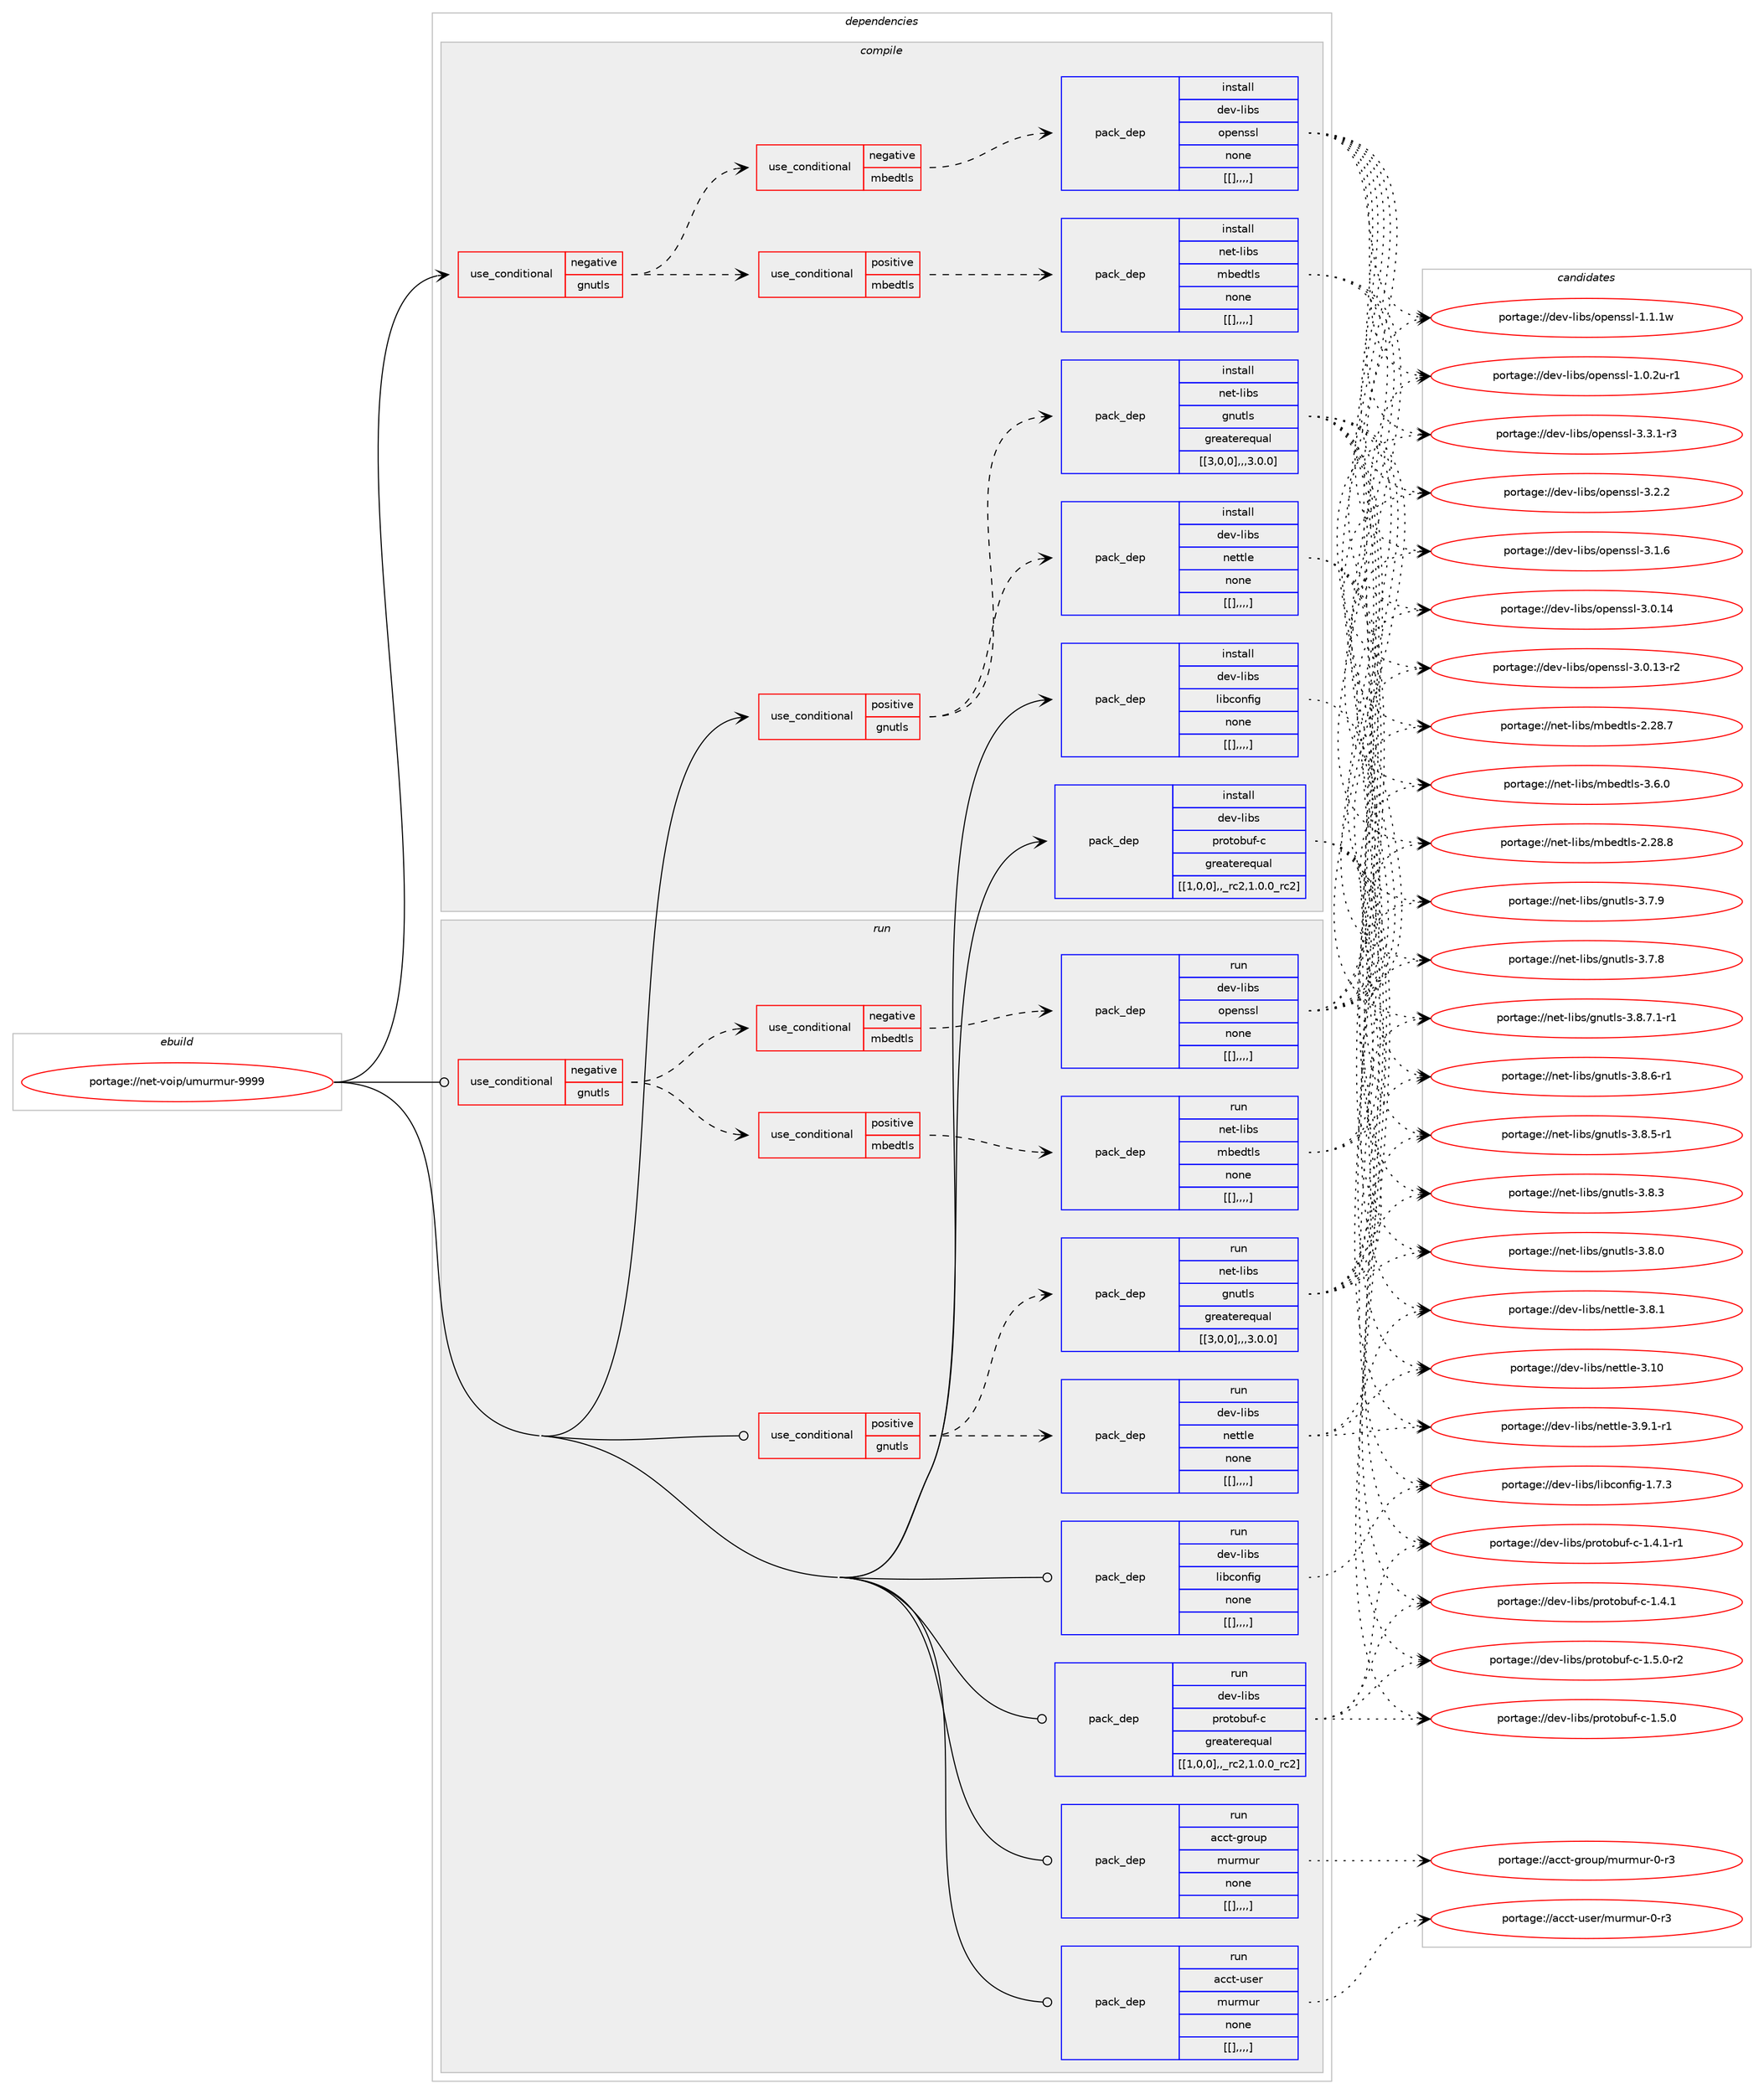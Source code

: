digraph prolog {

# *************
# Graph options
# *************

newrank=true;
concentrate=true;
compound=true;
graph [rankdir=LR,fontname=Helvetica,fontsize=10,ranksep=1.5];#, ranksep=2.5, nodesep=0.2];
edge  [arrowhead=vee];
node  [fontname=Helvetica,fontsize=10];

# **********
# The ebuild
# **********

subgraph cluster_leftcol {
color=gray;
label=<<i>ebuild</i>>;
id [label="portage://net-voip/umurmur-9999", color=red, width=4, href="../net-voip/umurmur-9999.svg"];
}

# ****************
# The dependencies
# ****************

subgraph cluster_midcol {
color=gray;
label=<<i>dependencies</i>>;
subgraph cluster_compile {
fillcolor="#eeeeee";
style=filled;
label=<<i>compile</i>>;
subgraph cond105729 {
dependency401566 [label=<<TABLE BORDER="0" CELLBORDER="1" CELLSPACING="0" CELLPADDING="4"><TR><TD ROWSPAN="3" CELLPADDING="10">use_conditional</TD></TR><TR><TD>negative</TD></TR><TR><TD>gnutls</TD></TR></TABLE>>, shape=none, color=red];
subgraph cond105730 {
dependency401567 [label=<<TABLE BORDER="0" CELLBORDER="1" CELLSPACING="0" CELLPADDING="4"><TR><TD ROWSPAN="3" CELLPADDING="10">use_conditional</TD></TR><TR><TD>positive</TD></TR><TR><TD>mbedtls</TD></TR></TABLE>>, shape=none, color=red];
subgraph pack292902 {
dependency401568 [label=<<TABLE BORDER="0" CELLBORDER="1" CELLSPACING="0" CELLPADDING="4" WIDTH="220"><TR><TD ROWSPAN="6" CELLPADDING="30">pack_dep</TD></TR><TR><TD WIDTH="110">install</TD></TR><TR><TD>net-libs</TD></TR><TR><TD>mbedtls</TD></TR><TR><TD>none</TD></TR><TR><TD>[[],,,,]</TD></TR></TABLE>>, shape=none, color=blue];
}
dependency401567:e -> dependency401568:w [weight=20,style="dashed",arrowhead="vee"];
}
dependency401566:e -> dependency401567:w [weight=20,style="dashed",arrowhead="vee"];
subgraph cond105731 {
dependency401569 [label=<<TABLE BORDER="0" CELLBORDER="1" CELLSPACING="0" CELLPADDING="4"><TR><TD ROWSPAN="3" CELLPADDING="10">use_conditional</TD></TR><TR><TD>negative</TD></TR><TR><TD>mbedtls</TD></TR></TABLE>>, shape=none, color=red];
subgraph pack292903 {
dependency401570 [label=<<TABLE BORDER="0" CELLBORDER="1" CELLSPACING="0" CELLPADDING="4" WIDTH="220"><TR><TD ROWSPAN="6" CELLPADDING="30">pack_dep</TD></TR><TR><TD WIDTH="110">install</TD></TR><TR><TD>dev-libs</TD></TR><TR><TD>openssl</TD></TR><TR><TD>none</TD></TR><TR><TD>[[],,,,]</TD></TR></TABLE>>, shape=none, color=blue];
}
dependency401569:e -> dependency401570:w [weight=20,style="dashed",arrowhead="vee"];
}
dependency401566:e -> dependency401569:w [weight=20,style="dashed",arrowhead="vee"];
}
id:e -> dependency401566:w [weight=20,style="solid",arrowhead="vee"];
subgraph cond105732 {
dependency401571 [label=<<TABLE BORDER="0" CELLBORDER="1" CELLSPACING="0" CELLPADDING="4"><TR><TD ROWSPAN="3" CELLPADDING="10">use_conditional</TD></TR><TR><TD>positive</TD></TR><TR><TD>gnutls</TD></TR></TABLE>>, shape=none, color=red];
subgraph pack292904 {
dependency401572 [label=<<TABLE BORDER="0" CELLBORDER="1" CELLSPACING="0" CELLPADDING="4" WIDTH="220"><TR><TD ROWSPAN="6" CELLPADDING="30">pack_dep</TD></TR><TR><TD WIDTH="110">install</TD></TR><TR><TD>dev-libs</TD></TR><TR><TD>nettle</TD></TR><TR><TD>none</TD></TR><TR><TD>[[],,,,]</TD></TR></TABLE>>, shape=none, color=blue];
}
dependency401571:e -> dependency401572:w [weight=20,style="dashed",arrowhead="vee"];
subgraph pack292905 {
dependency401573 [label=<<TABLE BORDER="0" CELLBORDER="1" CELLSPACING="0" CELLPADDING="4" WIDTH="220"><TR><TD ROWSPAN="6" CELLPADDING="30">pack_dep</TD></TR><TR><TD WIDTH="110">install</TD></TR><TR><TD>net-libs</TD></TR><TR><TD>gnutls</TD></TR><TR><TD>greaterequal</TD></TR><TR><TD>[[3,0,0],,,3.0.0]</TD></TR></TABLE>>, shape=none, color=blue];
}
dependency401571:e -> dependency401573:w [weight=20,style="dashed",arrowhead="vee"];
}
id:e -> dependency401571:w [weight=20,style="solid",arrowhead="vee"];
subgraph pack292906 {
dependency401574 [label=<<TABLE BORDER="0" CELLBORDER="1" CELLSPACING="0" CELLPADDING="4" WIDTH="220"><TR><TD ROWSPAN="6" CELLPADDING="30">pack_dep</TD></TR><TR><TD WIDTH="110">install</TD></TR><TR><TD>dev-libs</TD></TR><TR><TD>libconfig</TD></TR><TR><TD>none</TD></TR><TR><TD>[[],,,,]</TD></TR></TABLE>>, shape=none, color=blue];
}
id:e -> dependency401574:w [weight=20,style="solid",arrowhead="vee"];
subgraph pack292907 {
dependency401575 [label=<<TABLE BORDER="0" CELLBORDER="1" CELLSPACING="0" CELLPADDING="4" WIDTH="220"><TR><TD ROWSPAN="6" CELLPADDING="30">pack_dep</TD></TR><TR><TD WIDTH="110">install</TD></TR><TR><TD>dev-libs</TD></TR><TR><TD>protobuf-c</TD></TR><TR><TD>greaterequal</TD></TR><TR><TD>[[1,0,0],,_rc2,1.0.0_rc2]</TD></TR></TABLE>>, shape=none, color=blue];
}
id:e -> dependency401575:w [weight=20,style="solid",arrowhead="vee"];
}
subgraph cluster_compileandrun {
fillcolor="#eeeeee";
style=filled;
label=<<i>compile and run</i>>;
}
subgraph cluster_run {
fillcolor="#eeeeee";
style=filled;
label=<<i>run</i>>;
subgraph cond105733 {
dependency401576 [label=<<TABLE BORDER="0" CELLBORDER="1" CELLSPACING="0" CELLPADDING="4"><TR><TD ROWSPAN="3" CELLPADDING="10">use_conditional</TD></TR><TR><TD>negative</TD></TR><TR><TD>gnutls</TD></TR></TABLE>>, shape=none, color=red];
subgraph cond105734 {
dependency401577 [label=<<TABLE BORDER="0" CELLBORDER="1" CELLSPACING="0" CELLPADDING="4"><TR><TD ROWSPAN="3" CELLPADDING="10">use_conditional</TD></TR><TR><TD>positive</TD></TR><TR><TD>mbedtls</TD></TR></TABLE>>, shape=none, color=red];
subgraph pack292908 {
dependency401578 [label=<<TABLE BORDER="0" CELLBORDER="1" CELLSPACING="0" CELLPADDING="4" WIDTH="220"><TR><TD ROWSPAN="6" CELLPADDING="30">pack_dep</TD></TR><TR><TD WIDTH="110">run</TD></TR><TR><TD>net-libs</TD></TR><TR><TD>mbedtls</TD></TR><TR><TD>none</TD></TR><TR><TD>[[],,,,]</TD></TR></TABLE>>, shape=none, color=blue];
}
dependency401577:e -> dependency401578:w [weight=20,style="dashed",arrowhead="vee"];
}
dependency401576:e -> dependency401577:w [weight=20,style="dashed",arrowhead="vee"];
subgraph cond105735 {
dependency401579 [label=<<TABLE BORDER="0" CELLBORDER="1" CELLSPACING="0" CELLPADDING="4"><TR><TD ROWSPAN="3" CELLPADDING="10">use_conditional</TD></TR><TR><TD>negative</TD></TR><TR><TD>mbedtls</TD></TR></TABLE>>, shape=none, color=red];
subgraph pack292909 {
dependency401580 [label=<<TABLE BORDER="0" CELLBORDER="1" CELLSPACING="0" CELLPADDING="4" WIDTH="220"><TR><TD ROWSPAN="6" CELLPADDING="30">pack_dep</TD></TR><TR><TD WIDTH="110">run</TD></TR><TR><TD>dev-libs</TD></TR><TR><TD>openssl</TD></TR><TR><TD>none</TD></TR><TR><TD>[[],,,,]</TD></TR></TABLE>>, shape=none, color=blue];
}
dependency401579:e -> dependency401580:w [weight=20,style="dashed",arrowhead="vee"];
}
dependency401576:e -> dependency401579:w [weight=20,style="dashed",arrowhead="vee"];
}
id:e -> dependency401576:w [weight=20,style="solid",arrowhead="odot"];
subgraph cond105736 {
dependency401581 [label=<<TABLE BORDER="0" CELLBORDER="1" CELLSPACING="0" CELLPADDING="4"><TR><TD ROWSPAN="3" CELLPADDING="10">use_conditional</TD></TR><TR><TD>positive</TD></TR><TR><TD>gnutls</TD></TR></TABLE>>, shape=none, color=red];
subgraph pack292910 {
dependency401582 [label=<<TABLE BORDER="0" CELLBORDER="1" CELLSPACING="0" CELLPADDING="4" WIDTH="220"><TR><TD ROWSPAN="6" CELLPADDING="30">pack_dep</TD></TR><TR><TD WIDTH="110">run</TD></TR><TR><TD>dev-libs</TD></TR><TR><TD>nettle</TD></TR><TR><TD>none</TD></TR><TR><TD>[[],,,,]</TD></TR></TABLE>>, shape=none, color=blue];
}
dependency401581:e -> dependency401582:w [weight=20,style="dashed",arrowhead="vee"];
subgraph pack292911 {
dependency401583 [label=<<TABLE BORDER="0" CELLBORDER="1" CELLSPACING="0" CELLPADDING="4" WIDTH="220"><TR><TD ROWSPAN="6" CELLPADDING="30">pack_dep</TD></TR><TR><TD WIDTH="110">run</TD></TR><TR><TD>net-libs</TD></TR><TR><TD>gnutls</TD></TR><TR><TD>greaterequal</TD></TR><TR><TD>[[3,0,0],,,3.0.0]</TD></TR></TABLE>>, shape=none, color=blue];
}
dependency401581:e -> dependency401583:w [weight=20,style="dashed",arrowhead="vee"];
}
id:e -> dependency401581:w [weight=20,style="solid",arrowhead="odot"];
subgraph pack292912 {
dependency401584 [label=<<TABLE BORDER="0" CELLBORDER="1" CELLSPACING="0" CELLPADDING="4" WIDTH="220"><TR><TD ROWSPAN="6" CELLPADDING="30">pack_dep</TD></TR><TR><TD WIDTH="110">run</TD></TR><TR><TD>acct-group</TD></TR><TR><TD>murmur</TD></TR><TR><TD>none</TD></TR><TR><TD>[[],,,,]</TD></TR></TABLE>>, shape=none, color=blue];
}
id:e -> dependency401584:w [weight=20,style="solid",arrowhead="odot"];
subgraph pack292913 {
dependency401585 [label=<<TABLE BORDER="0" CELLBORDER="1" CELLSPACING="0" CELLPADDING="4" WIDTH="220"><TR><TD ROWSPAN="6" CELLPADDING="30">pack_dep</TD></TR><TR><TD WIDTH="110">run</TD></TR><TR><TD>acct-user</TD></TR><TR><TD>murmur</TD></TR><TR><TD>none</TD></TR><TR><TD>[[],,,,]</TD></TR></TABLE>>, shape=none, color=blue];
}
id:e -> dependency401585:w [weight=20,style="solid",arrowhead="odot"];
subgraph pack292914 {
dependency401586 [label=<<TABLE BORDER="0" CELLBORDER="1" CELLSPACING="0" CELLPADDING="4" WIDTH="220"><TR><TD ROWSPAN="6" CELLPADDING="30">pack_dep</TD></TR><TR><TD WIDTH="110">run</TD></TR><TR><TD>dev-libs</TD></TR><TR><TD>libconfig</TD></TR><TR><TD>none</TD></TR><TR><TD>[[],,,,]</TD></TR></TABLE>>, shape=none, color=blue];
}
id:e -> dependency401586:w [weight=20,style="solid",arrowhead="odot"];
subgraph pack292915 {
dependency401587 [label=<<TABLE BORDER="0" CELLBORDER="1" CELLSPACING="0" CELLPADDING="4" WIDTH="220"><TR><TD ROWSPAN="6" CELLPADDING="30">pack_dep</TD></TR><TR><TD WIDTH="110">run</TD></TR><TR><TD>dev-libs</TD></TR><TR><TD>protobuf-c</TD></TR><TR><TD>greaterequal</TD></TR><TR><TD>[[1,0,0],,_rc2,1.0.0_rc2]</TD></TR></TABLE>>, shape=none, color=blue];
}
id:e -> dependency401587:w [weight=20,style="solid",arrowhead="odot"];
}
}

# **************
# The candidates
# **************

subgraph cluster_choices {
rank=same;
color=gray;
label=<<i>candidates</i>>;

subgraph choice292902 {
color=black;
nodesep=1;
choice11010111645108105981154710998101100116108115455146544648 [label="portage://net-libs/mbedtls-3.6.0", color=red, width=4,href="../net-libs/mbedtls-3.6.0.svg"];
choice1101011164510810598115471099810110011610811545504650564656 [label="portage://net-libs/mbedtls-2.28.8", color=red, width=4,href="../net-libs/mbedtls-2.28.8.svg"];
choice1101011164510810598115471099810110011610811545504650564655 [label="portage://net-libs/mbedtls-2.28.7", color=red, width=4,href="../net-libs/mbedtls-2.28.7.svg"];
dependency401568:e -> choice11010111645108105981154710998101100116108115455146544648:w [style=dotted,weight="100"];
dependency401568:e -> choice1101011164510810598115471099810110011610811545504650564656:w [style=dotted,weight="100"];
dependency401568:e -> choice1101011164510810598115471099810110011610811545504650564655:w [style=dotted,weight="100"];
}
subgraph choice292903 {
color=black;
nodesep=1;
choice1001011184510810598115471111121011101151151084551465146494511451 [label="portage://dev-libs/openssl-3.3.1-r3", color=red, width=4,href="../dev-libs/openssl-3.3.1-r3.svg"];
choice100101118451081059811547111112101110115115108455146504650 [label="portage://dev-libs/openssl-3.2.2", color=red, width=4,href="../dev-libs/openssl-3.2.2.svg"];
choice100101118451081059811547111112101110115115108455146494654 [label="portage://dev-libs/openssl-3.1.6", color=red, width=4,href="../dev-libs/openssl-3.1.6.svg"];
choice10010111845108105981154711111210111011511510845514648464952 [label="portage://dev-libs/openssl-3.0.14", color=red, width=4,href="../dev-libs/openssl-3.0.14.svg"];
choice100101118451081059811547111112101110115115108455146484649514511450 [label="portage://dev-libs/openssl-3.0.13-r2", color=red, width=4,href="../dev-libs/openssl-3.0.13-r2.svg"];
choice100101118451081059811547111112101110115115108454946494649119 [label="portage://dev-libs/openssl-1.1.1w", color=red, width=4,href="../dev-libs/openssl-1.1.1w.svg"];
choice1001011184510810598115471111121011101151151084549464846501174511449 [label="portage://dev-libs/openssl-1.0.2u-r1", color=red, width=4,href="../dev-libs/openssl-1.0.2u-r1.svg"];
dependency401570:e -> choice1001011184510810598115471111121011101151151084551465146494511451:w [style=dotted,weight="100"];
dependency401570:e -> choice100101118451081059811547111112101110115115108455146504650:w [style=dotted,weight="100"];
dependency401570:e -> choice100101118451081059811547111112101110115115108455146494654:w [style=dotted,weight="100"];
dependency401570:e -> choice10010111845108105981154711111210111011511510845514648464952:w [style=dotted,weight="100"];
dependency401570:e -> choice100101118451081059811547111112101110115115108455146484649514511450:w [style=dotted,weight="100"];
dependency401570:e -> choice100101118451081059811547111112101110115115108454946494649119:w [style=dotted,weight="100"];
dependency401570:e -> choice1001011184510810598115471111121011101151151084549464846501174511449:w [style=dotted,weight="100"];
}
subgraph choice292904 {
color=black;
nodesep=1;
choice1001011184510810598115471101011161161081014551464948 [label="portage://dev-libs/nettle-3.10", color=red, width=4,href="../dev-libs/nettle-3.10.svg"];
choice1001011184510810598115471101011161161081014551465746494511449 [label="portage://dev-libs/nettle-3.9.1-r1", color=red, width=4,href="../dev-libs/nettle-3.9.1-r1.svg"];
choice100101118451081059811547110101116116108101455146564649 [label="portage://dev-libs/nettle-3.8.1", color=red, width=4,href="../dev-libs/nettle-3.8.1.svg"];
dependency401572:e -> choice1001011184510810598115471101011161161081014551464948:w [style=dotted,weight="100"];
dependency401572:e -> choice1001011184510810598115471101011161161081014551465746494511449:w [style=dotted,weight="100"];
dependency401572:e -> choice100101118451081059811547110101116116108101455146564649:w [style=dotted,weight="100"];
}
subgraph choice292905 {
color=black;
nodesep=1;
choice11010111645108105981154710311011711610811545514656465546494511449 [label="portage://net-libs/gnutls-3.8.7.1-r1", color=red, width=4,href="../net-libs/gnutls-3.8.7.1-r1.svg"];
choice1101011164510810598115471031101171161081154551465646544511449 [label="portage://net-libs/gnutls-3.8.6-r1", color=red, width=4,href="../net-libs/gnutls-3.8.6-r1.svg"];
choice1101011164510810598115471031101171161081154551465646534511449 [label="portage://net-libs/gnutls-3.8.5-r1", color=red, width=4,href="../net-libs/gnutls-3.8.5-r1.svg"];
choice110101116451081059811547103110117116108115455146564651 [label="portage://net-libs/gnutls-3.8.3", color=red, width=4,href="../net-libs/gnutls-3.8.3.svg"];
choice110101116451081059811547103110117116108115455146564648 [label="portage://net-libs/gnutls-3.8.0", color=red, width=4,href="../net-libs/gnutls-3.8.0.svg"];
choice110101116451081059811547103110117116108115455146554657 [label="portage://net-libs/gnutls-3.7.9", color=red, width=4,href="../net-libs/gnutls-3.7.9.svg"];
choice110101116451081059811547103110117116108115455146554656 [label="portage://net-libs/gnutls-3.7.8", color=red, width=4,href="../net-libs/gnutls-3.7.8.svg"];
dependency401573:e -> choice11010111645108105981154710311011711610811545514656465546494511449:w [style=dotted,weight="100"];
dependency401573:e -> choice1101011164510810598115471031101171161081154551465646544511449:w [style=dotted,weight="100"];
dependency401573:e -> choice1101011164510810598115471031101171161081154551465646534511449:w [style=dotted,weight="100"];
dependency401573:e -> choice110101116451081059811547103110117116108115455146564651:w [style=dotted,weight="100"];
dependency401573:e -> choice110101116451081059811547103110117116108115455146564648:w [style=dotted,weight="100"];
dependency401573:e -> choice110101116451081059811547103110117116108115455146554657:w [style=dotted,weight="100"];
dependency401573:e -> choice110101116451081059811547103110117116108115455146554656:w [style=dotted,weight="100"];
}
subgraph choice292906 {
color=black;
nodesep=1;
choice1001011184510810598115471081059899111110102105103454946554651 [label="portage://dev-libs/libconfig-1.7.3", color=red, width=4,href="../dev-libs/libconfig-1.7.3.svg"];
dependency401574:e -> choice1001011184510810598115471081059899111110102105103454946554651:w [style=dotted,weight="100"];
}
subgraph choice292907 {
color=black;
nodesep=1;
choice1001011184510810598115471121141111161119811710245994549465346484511450 [label="portage://dev-libs/protobuf-c-1.5.0-r2", color=red, width=4,href="../dev-libs/protobuf-c-1.5.0-r2.svg"];
choice100101118451081059811547112114111116111981171024599454946534648 [label="portage://dev-libs/protobuf-c-1.5.0", color=red, width=4,href="../dev-libs/protobuf-c-1.5.0.svg"];
choice1001011184510810598115471121141111161119811710245994549465246494511449 [label="portage://dev-libs/protobuf-c-1.4.1-r1", color=red, width=4,href="../dev-libs/protobuf-c-1.4.1-r1.svg"];
choice100101118451081059811547112114111116111981171024599454946524649 [label="portage://dev-libs/protobuf-c-1.4.1", color=red, width=4,href="../dev-libs/protobuf-c-1.4.1.svg"];
dependency401575:e -> choice1001011184510810598115471121141111161119811710245994549465346484511450:w [style=dotted,weight="100"];
dependency401575:e -> choice100101118451081059811547112114111116111981171024599454946534648:w [style=dotted,weight="100"];
dependency401575:e -> choice1001011184510810598115471121141111161119811710245994549465246494511449:w [style=dotted,weight="100"];
dependency401575:e -> choice100101118451081059811547112114111116111981171024599454946524649:w [style=dotted,weight="100"];
}
subgraph choice292908 {
color=black;
nodesep=1;
choice11010111645108105981154710998101100116108115455146544648 [label="portage://net-libs/mbedtls-3.6.0", color=red, width=4,href="../net-libs/mbedtls-3.6.0.svg"];
choice1101011164510810598115471099810110011610811545504650564656 [label="portage://net-libs/mbedtls-2.28.8", color=red, width=4,href="../net-libs/mbedtls-2.28.8.svg"];
choice1101011164510810598115471099810110011610811545504650564655 [label="portage://net-libs/mbedtls-2.28.7", color=red, width=4,href="../net-libs/mbedtls-2.28.7.svg"];
dependency401578:e -> choice11010111645108105981154710998101100116108115455146544648:w [style=dotted,weight="100"];
dependency401578:e -> choice1101011164510810598115471099810110011610811545504650564656:w [style=dotted,weight="100"];
dependency401578:e -> choice1101011164510810598115471099810110011610811545504650564655:w [style=dotted,weight="100"];
}
subgraph choice292909 {
color=black;
nodesep=1;
choice1001011184510810598115471111121011101151151084551465146494511451 [label="portage://dev-libs/openssl-3.3.1-r3", color=red, width=4,href="../dev-libs/openssl-3.3.1-r3.svg"];
choice100101118451081059811547111112101110115115108455146504650 [label="portage://dev-libs/openssl-3.2.2", color=red, width=4,href="../dev-libs/openssl-3.2.2.svg"];
choice100101118451081059811547111112101110115115108455146494654 [label="portage://dev-libs/openssl-3.1.6", color=red, width=4,href="../dev-libs/openssl-3.1.6.svg"];
choice10010111845108105981154711111210111011511510845514648464952 [label="portage://dev-libs/openssl-3.0.14", color=red, width=4,href="../dev-libs/openssl-3.0.14.svg"];
choice100101118451081059811547111112101110115115108455146484649514511450 [label="portage://dev-libs/openssl-3.0.13-r2", color=red, width=4,href="../dev-libs/openssl-3.0.13-r2.svg"];
choice100101118451081059811547111112101110115115108454946494649119 [label="portage://dev-libs/openssl-1.1.1w", color=red, width=4,href="../dev-libs/openssl-1.1.1w.svg"];
choice1001011184510810598115471111121011101151151084549464846501174511449 [label="portage://dev-libs/openssl-1.0.2u-r1", color=red, width=4,href="../dev-libs/openssl-1.0.2u-r1.svg"];
dependency401580:e -> choice1001011184510810598115471111121011101151151084551465146494511451:w [style=dotted,weight="100"];
dependency401580:e -> choice100101118451081059811547111112101110115115108455146504650:w [style=dotted,weight="100"];
dependency401580:e -> choice100101118451081059811547111112101110115115108455146494654:w [style=dotted,weight="100"];
dependency401580:e -> choice10010111845108105981154711111210111011511510845514648464952:w [style=dotted,weight="100"];
dependency401580:e -> choice100101118451081059811547111112101110115115108455146484649514511450:w [style=dotted,weight="100"];
dependency401580:e -> choice100101118451081059811547111112101110115115108454946494649119:w [style=dotted,weight="100"];
dependency401580:e -> choice1001011184510810598115471111121011101151151084549464846501174511449:w [style=dotted,weight="100"];
}
subgraph choice292910 {
color=black;
nodesep=1;
choice1001011184510810598115471101011161161081014551464948 [label="portage://dev-libs/nettle-3.10", color=red, width=4,href="../dev-libs/nettle-3.10.svg"];
choice1001011184510810598115471101011161161081014551465746494511449 [label="portage://dev-libs/nettle-3.9.1-r1", color=red, width=4,href="../dev-libs/nettle-3.9.1-r1.svg"];
choice100101118451081059811547110101116116108101455146564649 [label="portage://dev-libs/nettle-3.8.1", color=red, width=4,href="../dev-libs/nettle-3.8.1.svg"];
dependency401582:e -> choice1001011184510810598115471101011161161081014551464948:w [style=dotted,weight="100"];
dependency401582:e -> choice1001011184510810598115471101011161161081014551465746494511449:w [style=dotted,weight="100"];
dependency401582:e -> choice100101118451081059811547110101116116108101455146564649:w [style=dotted,weight="100"];
}
subgraph choice292911 {
color=black;
nodesep=1;
choice11010111645108105981154710311011711610811545514656465546494511449 [label="portage://net-libs/gnutls-3.8.7.1-r1", color=red, width=4,href="../net-libs/gnutls-3.8.7.1-r1.svg"];
choice1101011164510810598115471031101171161081154551465646544511449 [label="portage://net-libs/gnutls-3.8.6-r1", color=red, width=4,href="../net-libs/gnutls-3.8.6-r1.svg"];
choice1101011164510810598115471031101171161081154551465646534511449 [label="portage://net-libs/gnutls-3.8.5-r1", color=red, width=4,href="../net-libs/gnutls-3.8.5-r1.svg"];
choice110101116451081059811547103110117116108115455146564651 [label="portage://net-libs/gnutls-3.8.3", color=red, width=4,href="../net-libs/gnutls-3.8.3.svg"];
choice110101116451081059811547103110117116108115455146564648 [label="portage://net-libs/gnutls-3.8.0", color=red, width=4,href="../net-libs/gnutls-3.8.0.svg"];
choice110101116451081059811547103110117116108115455146554657 [label="portage://net-libs/gnutls-3.7.9", color=red, width=4,href="../net-libs/gnutls-3.7.9.svg"];
choice110101116451081059811547103110117116108115455146554656 [label="portage://net-libs/gnutls-3.7.8", color=red, width=4,href="../net-libs/gnutls-3.7.8.svg"];
dependency401583:e -> choice11010111645108105981154710311011711610811545514656465546494511449:w [style=dotted,weight="100"];
dependency401583:e -> choice1101011164510810598115471031101171161081154551465646544511449:w [style=dotted,weight="100"];
dependency401583:e -> choice1101011164510810598115471031101171161081154551465646534511449:w [style=dotted,weight="100"];
dependency401583:e -> choice110101116451081059811547103110117116108115455146564651:w [style=dotted,weight="100"];
dependency401583:e -> choice110101116451081059811547103110117116108115455146564648:w [style=dotted,weight="100"];
dependency401583:e -> choice110101116451081059811547103110117116108115455146554657:w [style=dotted,weight="100"];
dependency401583:e -> choice110101116451081059811547103110117116108115455146554656:w [style=dotted,weight="100"];
}
subgraph choice292912 {
color=black;
nodesep=1;
choice979999116451031141111171124710911711410911711445484511451 [label="portage://acct-group/murmur-0-r3", color=red, width=4,href="../acct-group/murmur-0-r3.svg"];
dependency401584:e -> choice979999116451031141111171124710911711410911711445484511451:w [style=dotted,weight="100"];
}
subgraph choice292913 {
color=black;
nodesep=1;
choice979999116451171151011144710911711410911711445484511451 [label="portage://acct-user/murmur-0-r3", color=red, width=4,href="../acct-user/murmur-0-r3.svg"];
dependency401585:e -> choice979999116451171151011144710911711410911711445484511451:w [style=dotted,weight="100"];
}
subgraph choice292914 {
color=black;
nodesep=1;
choice1001011184510810598115471081059899111110102105103454946554651 [label="portage://dev-libs/libconfig-1.7.3", color=red, width=4,href="../dev-libs/libconfig-1.7.3.svg"];
dependency401586:e -> choice1001011184510810598115471081059899111110102105103454946554651:w [style=dotted,weight="100"];
}
subgraph choice292915 {
color=black;
nodesep=1;
choice1001011184510810598115471121141111161119811710245994549465346484511450 [label="portage://dev-libs/protobuf-c-1.5.0-r2", color=red, width=4,href="../dev-libs/protobuf-c-1.5.0-r2.svg"];
choice100101118451081059811547112114111116111981171024599454946534648 [label="portage://dev-libs/protobuf-c-1.5.0", color=red, width=4,href="../dev-libs/protobuf-c-1.5.0.svg"];
choice1001011184510810598115471121141111161119811710245994549465246494511449 [label="portage://dev-libs/protobuf-c-1.4.1-r1", color=red, width=4,href="../dev-libs/protobuf-c-1.4.1-r1.svg"];
choice100101118451081059811547112114111116111981171024599454946524649 [label="portage://dev-libs/protobuf-c-1.4.1", color=red, width=4,href="../dev-libs/protobuf-c-1.4.1.svg"];
dependency401587:e -> choice1001011184510810598115471121141111161119811710245994549465346484511450:w [style=dotted,weight="100"];
dependency401587:e -> choice100101118451081059811547112114111116111981171024599454946534648:w [style=dotted,weight="100"];
dependency401587:e -> choice1001011184510810598115471121141111161119811710245994549465246494511449:w [style=dotted,weight="100"];
dependency401587:e -> choice100101118451081059811547112114111116111981171024599454946524649:w [style=dotted,weight="100"];
}
}

}
